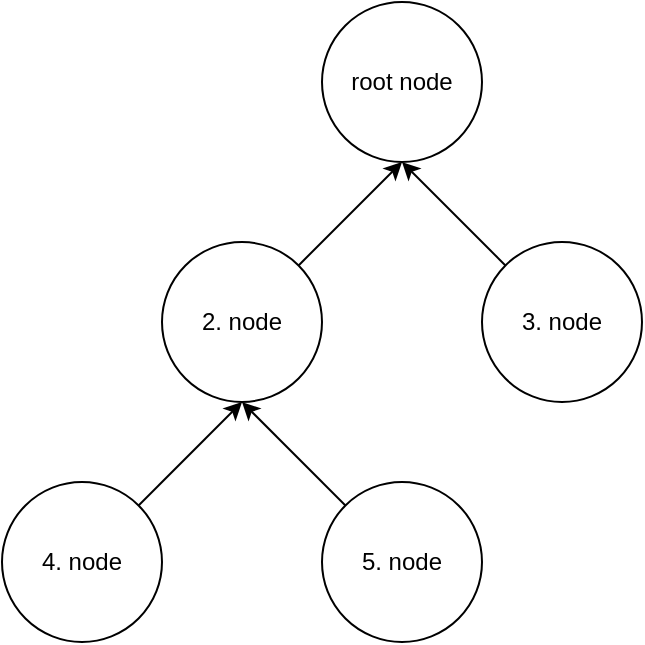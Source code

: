 <mxfile version="15.5.6" type="device"><diagram id="NUwODR1FRsCCpf30oNTv" name="Page-1"><mxGraphModel dx="2062" dy="1117" grid="1" gridSize="10" guides="1" tooltips="1" connect="1" arrows="1" fold="1" page="1" pageScale="1" pageWidth="320" pageHeight="320" math="0" shadow="0"><root><mxCell id="0"/><mxCell id="1" parent="0"/><mxCell id="DHiR4Jz0cvIpUEDzMqkl-8" style="edgeStyle=none;rounded=0;orthogonalLoop=1;jettySize=auto;html=1;exitX=0.5;exitY=1;exitDx=0;exitDy=0;entryX=0;entryY=0;entryDx=0;entryDy=0;endArrow=none;endFill=0;startArrow=classic;startFill=1;" edge="1" parent="1" source="DHiR4Jz0cvIpUEDzMqkl-2" target="DHiR4Jz0cvIpUEDzMqkl-4"><mxGeometry relative="1" as="geometry"/></mxCell><mxCell id="DHiR4Jz0cvIpUEDzMqkl-10" style="edgeStyle=none;rounded=0;orthogonalLoop=1;jettySize=auto;html=1;exitX=0.5;exitY=1;exitDx=0;exitDy=0;entryX=1;entryY=0;entryDx=0;entryDy=0;endArrow=none;endFill=0;startArrow=classic;startFill=1;" edge="1" parent="1" source="DHiR4Jz0cvIpUEDzMqkl-2" target="DHiR4Jz0cvIpUEDzMqkl-3"><mxGeometry relative="1" as="geometry"/></mxCell><mxCell id="DHiR4Jz0cvIpUEDzMqkl-2" value="root node" style="ellipse;whiteSpace=wrap;html=1;aspect=fixed;" vertex="1" parent="1"><mxGeometry x="160" width="80" height="80" as="geometry"/></mxCell><mxCell id="DHiR4Jz0cvIpUEDzMqkl-11" style="edgeStyle=none;rounded=0;orthogonalLoop=1;jettySize=auto;html=1;exitX=0.5;exitY=1;exitDx=0;exitDy=0;entryX=1;entryY=0;entryDx=0;entryDy=0;endArrow=none;endFill=0;startArrow=classic;startFill=1;" edge="1" parent="1" source="DHiR4Jz0cvIpUEDzMqkl-3" target="DHiR4Jz0cvIpUEDzMqkl-5"><mxGeometry relative="1" as="geometry"/></mxCell><mxCell id="DHiR4Jz0cvIpUEDzMqkl-12" style="edgeStyle=none;rounded=0;orthogonalLoop=1;jettySize=auto;html=1;exitX=0.5;exitY=1;exitDx=0;exitDy=0;entryX=0;entryY=0;entryDx=0;entryDy=0;endArrow=none;endFill=0;startArrow=classic;startFill=1;" edge="1" parent="1" source="DHiR4Jz0cvIpUEDzMqkl-3" target="DHiR4Jz0cvIpUEDzMqkl-6"><mxGeometry relative="1" as="geometry"/></mxCell><mxCell id="DHiR4Jz0cvIpUEDzMqkl-3" value="&lt;div&gt;2. node&lt;/div&gt;" style="ellipse;whiteSpace=wrap;html=1;aspect=fixed;" vertex="1" parent="1"><mxGeometry x="80" y="120" width="80" height="80" as="geometry"/></mxCell><mxCell id="DHiR4Jz0cvIpUEDzMqkl-4" value="&lt;div&gt;3. node&lt;/div&gt;" style="ellipse;whiteSpace=wrap;html=1;aspect=fixed;" vertex="1" parent="1"><mxGeometry x="240" y="120" width="80" height="80" as="geometry"/></mxCell><mxCell id="DHiR4Jz0cvIpUEDzMqkl-5" value="&lt;div&gt;4. node&lt;/div&gt;" style="ellipse;whiteSpace=wrap;html=1;aspect=fixed;" vertex="1" parent="1"><mxGeometry y="240" width="80" height="80" as="geometry"/></mxCell><mxCell id="DHiR4Jz0cvIpUEDzMqkl-6" value="5. node" style="ellipse;whiteSpace=wrap;html=1;aspect=fixed;" vertex="1" parent="1"><mxGeometry x="160" y="240" width="80" height="80" as="geometry"/></mxCell></root></mxGraphModel></diagram></mxfile>